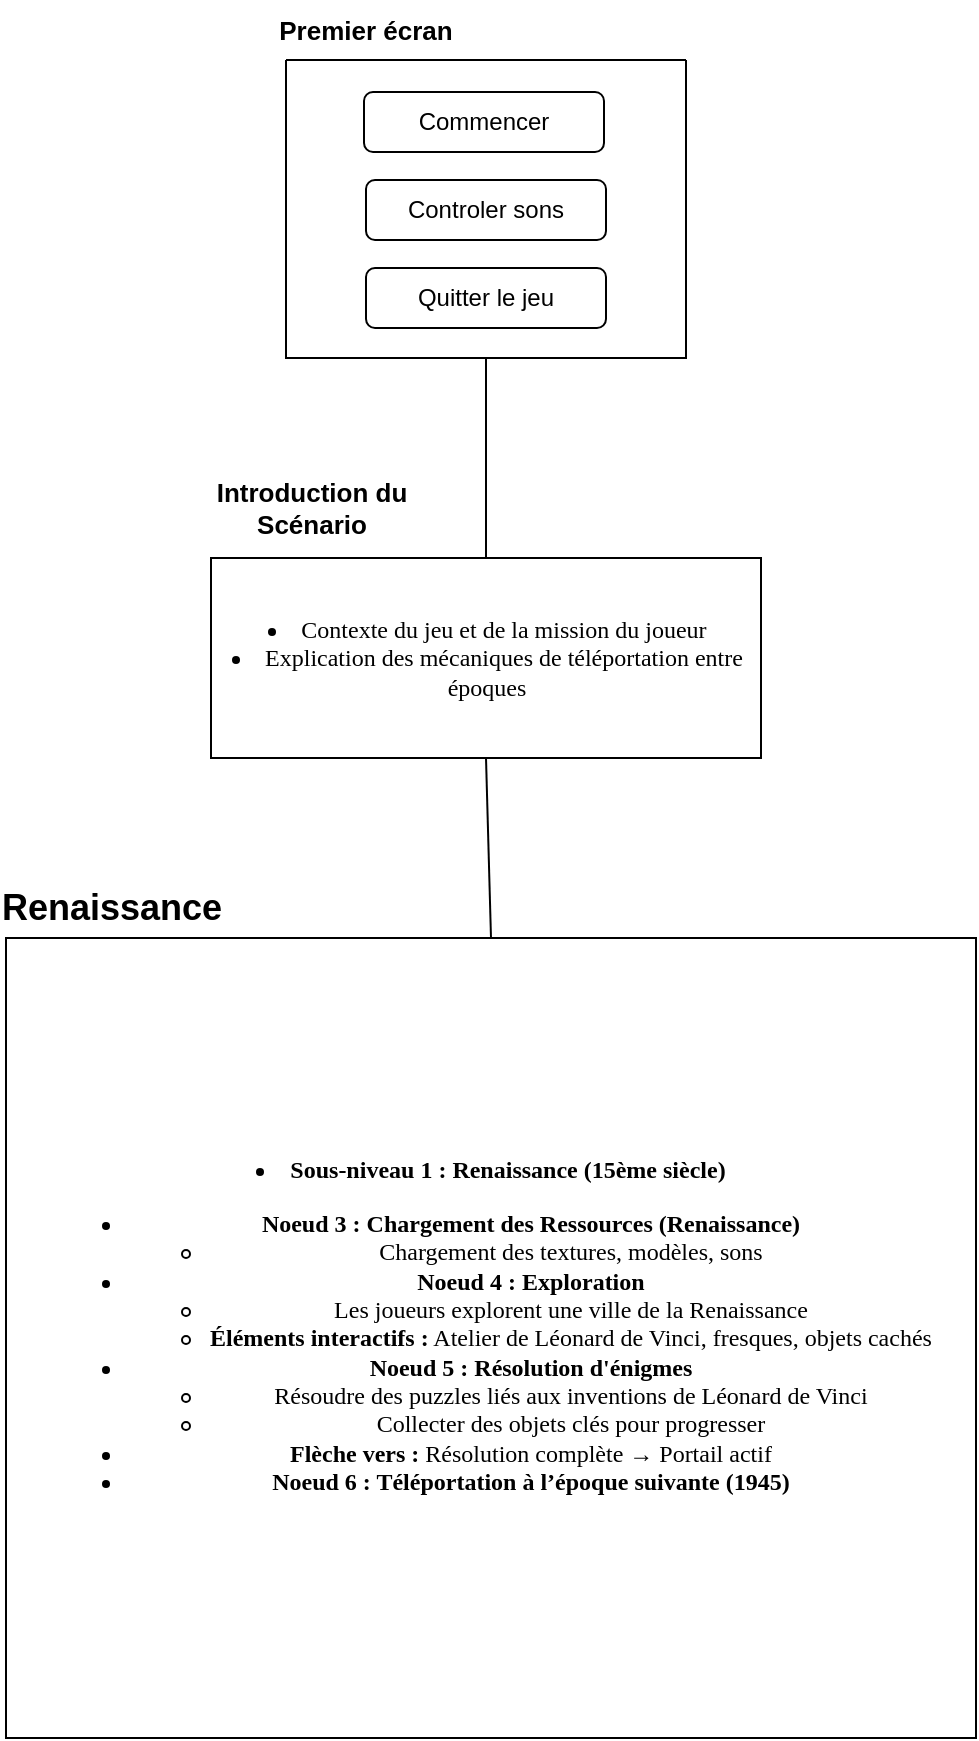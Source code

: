 <mxfile>
    <diagram id="9Hs3LTkqAoEV6bxyy7Lp" name="Page-1">
        <mxGraphModel dx="1102" dy="886" grid="1" gridSize="10" guides="1" tooltips="1" connect="1" arrows="1" fold="1" page="1" pageScale="1" pageWidth="850" pageHeight="1100" math="0" shadow="0">
            <root>
                <mxCell id="0"/>
                <mxCell id="1" parent="0"/>
                <mxCell id="10" style="edgeStyle=none;html=1;exitX=0.5;exitY=1;exitDx=0;exitDy=0;endArrow=none;endFill=0;entryX=0.5;entryY=0;entryDx=0;entryDy=0;" parent="1" source="5" target="13" edge="1">
                    <mxGeometry relative="1" as="geometry">
                        <mxPoint x="410" y="290" as="targetPoint"/>
                    </mxGeometry>
                </mxCell>
                <mxCell id="5" value="" style="swimlane;startSize=0;" parent="1" vertex="1">
                    <mxGeometry x="310" y="51" width="200" height="149" as="geometry"/>
                </mxCell>
                <mxCell id="2" value="Commencer" style="rounded=1;whiteSpace=wrap;html=1;" parent="5" vertex="1">
                    <mxGeometry x="39" y="16" width="120" height="30" as="geometry"/>
                </mxCell>
                <mxCell id="6" value="Controler sons" style="rounded=1;whiteSpace=wrap;html=1;" parent="5" vertex="1">
                    <mxGeometry x="40" y="60" width="120" height="30" as="geometry"/>
                </mxCell>
                <mxCell id="8" value="Quitter le jeu" style="rounded=1;whiteSpace=wrap;html=1;" parent="5" vertex="1">
                    <mxGeometry x="40" y="104" width="120" height="30" as="geometry"/>
                </mxCell>
                <mxCell id="7" value="Premier écran" style="text;html=1;strokeColor=none;fillColor=none;align=center;verticalAlign=middle;whiteSpace=wrap;rounded=0;fontSize=13;fontStyle=1" parent="1" vertex="1">
                    <mxGeometry x="300" y="21" width="100" height="30" as="geometry"/>
                </mxCell>
                <mxCell id="12" value="&lt;font style=&quot;font-size: 13px;&quot;&gt;&lt;b&gt; Introduction du Scénario&lt;/b&gt;&lt;/font&gt;" style="text;html=1;strokeColor=none;fillColor=none;align=center;verticalAlign=middle;whiteSpace=wrap;rounded=0;strokeWidth=1;" parent="1" vertex="1">
                    <mxGeometry x="272.5" y="260" width="100" height="30" as="geometry"/>
                </mxCell>
                <mxCell id="15" style="edgeStyle=none;html=1;exitX=0.5;exitY=1;exitDx=0;exitDy=0;entryX=0.5;entryY=0;entryDx=0;entryDy=0;fontFamily=Verdana;fontSize=12;endArrow=none;endFill=0;" parent="1" source="13" target="14" edge="1">
                    <mxGeometry relative="1" as="geometry"/>
                </mxCell>
                <mxCell id="13" value="&lt;li style=&quot;font-size: 12px;&quot;&gt;&lt;font style=&quot;font-size: 12px;&quot;&gt;Contexte du jeu et de la mission du joueur&lt;/font&gt;&lt;/li&gt;&lt;li style=&quot;font-size: 12px;&quot;&gt;&lt;font style=&quot;font-size: 12px;&quot;&gt;Explication des mécaniques de téléportation entre époques&lt;/font&gt;&lt;/li&gt;" style="rounded=0;whiteSpace=wrap;html=1;strokeWidth=1;fontFamily=Verdana;fontSize=13;" parent="1" vertex="1">
                    <mxGeometry x="272.5" y="300" width="275" height="100" as="geometry"/>
                </mxCell>
                <mxCell id="14" value="&lt;li&gt;&lt;strong&gt;Sous-niveau 1 : Renaissance (15ème siècle)&lt;/strong&gt;&lt;ul&gt;&lt;li&gt;&lt;strong&gt;Noeud 3 : Chargement des Ressources (Renaissance)&lt;/strong&gt;&lt;ul&gt;&lt;li&gt;Chargement des textures, modèles, sons&lt;/li&gt;&lt;/ul&gt;&lt;/li&gt;&lt;li&gt;&lt;strong&gt;Noeud 4 : Exploration&lt;/strong&gt;&lt;ul&gt;&lt;li&gt;Les joueurs explorent une ville de la Renaissance&lt;/li&gt;&lt;li&gt;&lt;strong&gt;Éléments interactifs :&lt;/strong&gt; Atelier de Léonard de Vinci, fresques, objets cachés&lt;/li&gt;&lt;/ul&gt;&lt;/li&gt;&lt;li&gt;&lt;strong&gt;Noeud 5 : Résolution d'énigmes&lt;/strong&gt;&lt;ul&gt;&lt;li&gt;Résoudre des puzzles liés aux inventions de Léonard de Vinci&lt;/li&gt;&lt;li&gt;Collecter des objets clés pour progresser&lt;/li&gt;&lt;/ul&gt;&lt;/li&gt;&lt;li&gt;&lt;strong&gt;Flèche vers :&lt;/strong&gt; Résolution complète → Portail actif&lt;/li&gt;&lt;li&gt;&lt;strong&gt;Noeud 6 : Téléportation à l’époque suivante (1945)&lt;/strong&gt;&lt;/li&gt;&lt;/ul&gt;&lt;/li&gt;" style="rounded=0;whiteSpace=wrap;html=1;strokeWidth=1;fontFamily=Verdana;fontSize=12;" parent="1" vertex="1">
                    <mxGeometry x="170" y="490" width="485" height="400" as="geometry"/>
                </mxCell>
                <mxCell id="16" value="&lt;font style=&quot;font-size: 18px;&quot;&gt;&lt;b style=&quot;font-size: 18px;&quot;&gt; Renaissance&lt;/b&gt;&lt;/font&gt;" style="text;html=1;strokeColor=none;fillColor=none;align=center;verticalAlign=middle;whiteSpace=wrap;rounded=0;strokeWidth=1;fontSize=18;" parent="1" vertex="1">
                    <mxGeometry x="172.5" y="460" width="100" height="30" as="geometry"/>
                </mxCell>
            </root>
        </mxGraphModel>
    </diagram>
</mxfile>